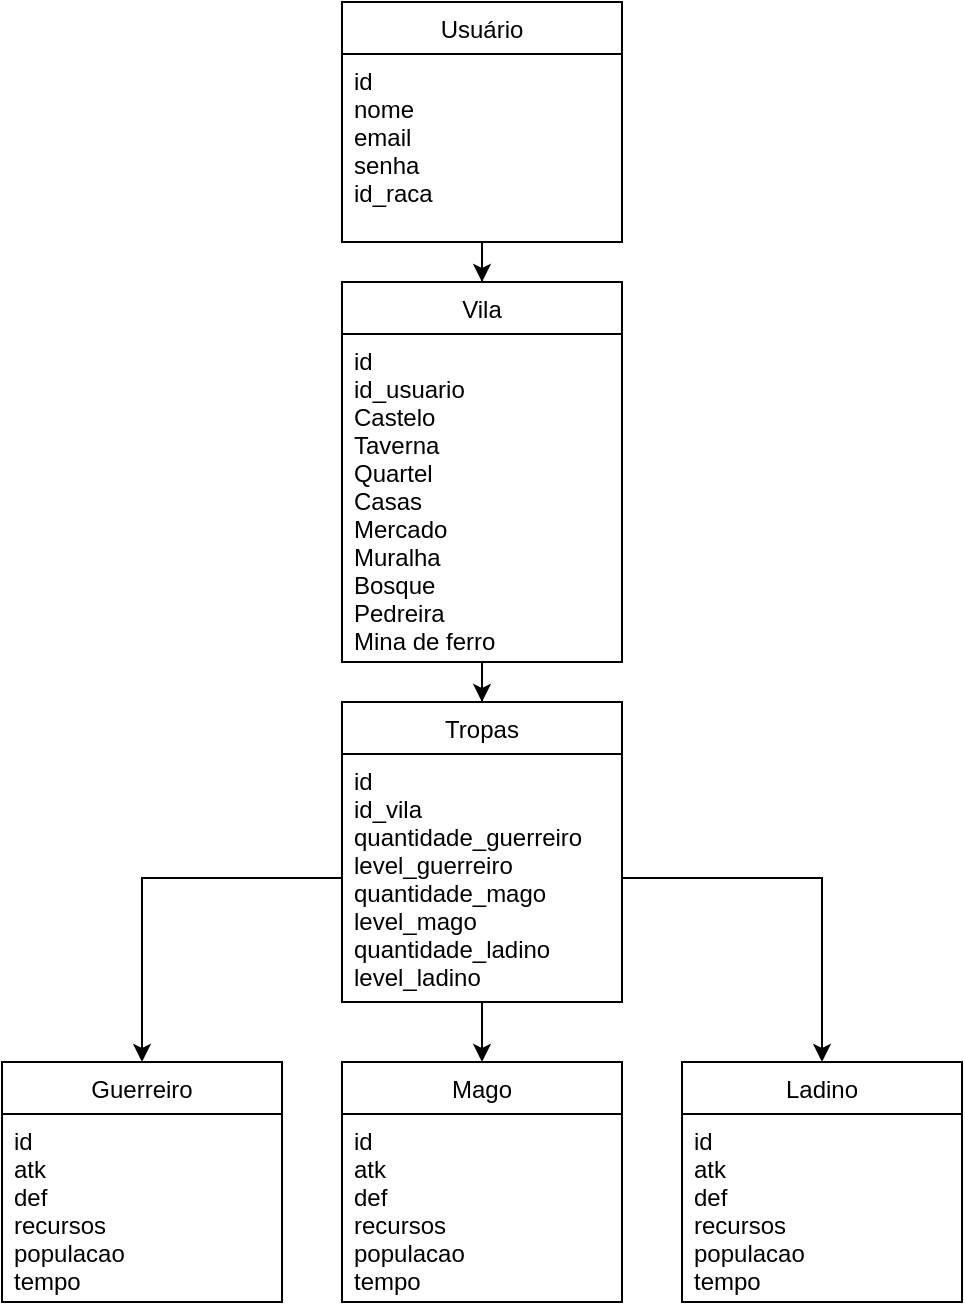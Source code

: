 <mxfile version="20.2.7" type="device"><diagram id="ADLRqtS-idfofcAXrsRO" name="Página-1"><mxGraphModel dx="1021" dy="614" grid="1" gridSize="10" guides="1" tooltips="1" connect="1" arrows="1" fold="1" page="1" pageScale="1" pageWidth="827" pageHeight="1169" math="0" shadow="0"><root><mxCell id="0"/><mxCell id="1" parent="0"/><mxCell id="Srqdn0NtxE-wB6OD8Hp4-21" value="" style="edgeStyle=orthogonalEdgeStyle;rounded=0;orthogonalLoop=1;jettySize=auto;html=1;entryX=0.5;entryY=0;entryDx=0;entryDy=0;" edge="1" parent="1" source="Srqdn0NtxE-wB6OD8Hp4-6" target="Srqdn0NtxE-wB6OD8Hp4-10"><mxGeometry relative="1" as="geometry"><Array as="points"/></mxGeometry></mxCell><mxCell id="Srqdn0NtxE-wB6OD8Hp4-6" value="Usuário" style="swimlane;fontStyle=0;childLayout=stackLayout;horizontal=1;startSize=26;fillColor=none;horizontalStack=0;resizeParent=1;resizeParentMax=0;resizeLast=0;collapsible=1;marginBottom=0;" vertex="1" parent="1"><mxGeometry x="380" y="40" width="140" height="120" as="geometry"/></mxCell><mxCell id="Srqdn0NtxE-wB6OD8Hp4-7" value="id&#10;nome&#10;email&#10;senha&#10;id_raca" style="text;strokeColor=none;fillColor=none;align=left;verticalAlign=top;spacingLeft=4;spacingRight=4;overflow=hidden;rotatable=0;points=[[0,0.5],[1,0.5]];portConstraint=eastwest;" vertex="1" parent="Srqdn0NtxE-wB6OD8Hp4-6"><mxGeometry y="26" width="140" height="94" as="geometry"/></mxCell><mxCell id="Srqdn0NtxE-wB6OD8Hp4-22" style="edgeStyle=orthogonalEdgeStyle;rounded=0;orthogonalLoop=1;jettySize=auto;html=1;entryX=0.5;entryY=0;entryDx=0;entryDy=0;" edge="1" parent="1" source="Srqdn0NtxE-wB6OD8Hp4-10" target="Srqdn0NtxE-wB6OD8Hp4-13"><mxGeometry relative="1" as="geometry"/></mxCell><mxCell id="Srqdn0NtxE-wB6OD8Hp4-10" value="Vila" style="swimlane;fontStyle=0;childLayout=stackLayout;horizontal=1;startSize=26;fillColor=none;horizontalStack=0;resizeParent=1;resizeParentMax=0;resizeLast=0;collapsible=1;marginBottom=0;" vertex="1" parent="1"><mxGeometry x="380" y="180" width="140" height="190" as="geometry"/></mxCell><mxCell id="Srqdn0NtxE-wB6OD8Hp4-11" value="id&#10;id_usuario&#10;Castelo&#10;Taverna&#10;Quartel&#10;Casas&#10;Mercado&#10;Muralha&#10;Bosque&#10;Pedreira&#10;Mina de ferro&#10;" style="text;strokeColor=none;fillColor=none;align=left;verticalAlign=top;spacingLeft=4;spacingRight=4;overflow=hidden;rotatable=0;points=[[0,0.5],[1,0.5]];portConstraint=eastwest;" vertex="1" parent="Srqdn0NtxE-wB6OD8Hp4-10"><mxGeometry y="26" width="140" height="164" as="geometry"/></mxCell><mxCell id="Srqdn0NtxE-wB6OD8Hp4-23" style="edgeStyle=orthogonalEdgeStyle;rounded=0;orthogonalLoop=1;jettySize=auto;html=1;entryX=0.5;entryY=0;entryDx=0;entryDy=0;" edge="1" parent="1" source="Srqdn0NtxE-wB6OD8Hp4-13" target="Srqdn0NtxE-wB6OD8Hp4-17"><mxGeometry relative="1" as="geometry"/></mxCell><mxCell id="Srqdn0NtxE-wB6OD8Hp4-13" value="Tropas" style="swimlane;fontStyle=0;childLayout=stackLayout;horizontal=1;startSize=26;fillColor=none;horizontalStack=0;resizeParent=1;resizeParentMax=0;resizeLast=0;collapsible=1;marginBottom=0;" vertex="1" parent="1"><mxGeometry x="380" y="390" width="140" height="150" as="geometry"/></mxCell><mxCell id="Srqdn0NtxE-wB6OD8Hp4-14" value="id&#10;id_vila&#10;quantidade_guerreiro&#10;level_guerreiro&#10;quantidade_mago&#10;level_mago&#10;quantidade_ladino&#10;level_ladino" style="text;strokeColor=none;fillColor=none;align=left;verticalAlign=top;spacingLeft=4;spacingRight=4;overflow=hidden;rotatable=0;points=[[0,0.5],[1,0.5]];portConstraint=eastwest;" vertex="1" parent="Srqdn0NtxE-wB6OD8Hp4-13"><mxGeometry y="26" width="140" height="124" as="geometry"/></mxCell><mxCell id="Srqdn0NtxE-wB6OD8Hp4-15" value="Guerreiro" style="swimlane;fontStyle=0;childLayout=stackLayout;horizontal=1;startSize=26;fillColor=none;horizontalStack=0;resizeParent=1;resizeParentMax=0;resizeLast=0;collapsible=1;marginBottom=0;" vertex="1" parent="1"><mxGeometry x="210" y="570" width="140" height="120" as="geometry"/></mxCell><mxCell id="Srqdn0NtxE-wB6OD8Hp4-16" value="id&#10;atk&#10;def&#10;recursos&#10;populacao&#10;tempo&#10;" style="text;strokeColor=none;fillColor=none;align=left;verticalAlign=top;spacingLeft=4;spacingRight=4;overflow=hidden;rotatable=0;points=[[0,0.5],[1,0.5]];portConstraint=eastwest;" vertex="1" parent="Srqdn0NtxE-wB6OD8Hp4-15"><mxGeometry y="26" width="140" height="94" as="geometry"/></mxCell><mxCell id="Srqdn0NtxE-wB6OD8Hp4-17" value="Mago" style="swimlane;fontStyle=0;childLayout=stackLayout;horizontal=1;startSize=26;fillColor=none;horizontalStack=0;resizeParent=1;resizeParentMax=0;resizeLast=0;collapsible=1;marginBottom=0;" vertex="1" parent="1"><mxGeometry x="380" y="570" width="140" height="120" as="geometry"/></mxCell><mxCell id="Srqdn0NtxE-wB6OD8Hp4-18" value="id&#10;atk&#10;def&#10;recursos&#10;populacao&#10;tempo&#10;" style="text;strokeColor=none;fillColor=none;align=left;verticalAlign=top;spacingLeft=4;spacingRight=4;overflow=hidden;rotatable=0;points=[[0,0.5],[1,0.5]];portConstraint=eastwest;" vertex="1" parent="Srqdn0NtxE-wB6OD8Hp4-17"><mxGeometry y="26" width="140" height="94" as="geometry"/></mxCell><mxCell id="Srqdn0NtxE-wB6OD8Hp4-19" value="Ladino" style="swimlane;fontStyle=0;childLayout=stackLayout;horizontal=1;startSize=26;fillColor=none;horizontalStack=0;resizeParent=1;resizeParentMax=0;resizeLast=0;collapsible=1;marginBottom=0;" vertex="1" parent="1"><mxGeometry x="550" y="570" width="140" height="120" as="geometry"/></mxCell><mxCell id="Srqdn0NtxE-wB6OD8Hp4-20" value="id&#10;atk&#10;def&#10;recursos&#10;populacao&#10;tempo&#10;" style="text;strokeColor=none;fillColor=none;align=left;verticalAlign=top;spacingLeft=4;spacingRight=4;overflow=hidden;rotatable=0;points=[[0,0.5],[1,0.5]];portConstraint=eastwest;" vertex="1" parent="Srqdn0NtxE-wB6OD8Hp4-19"><mxGeometry y="26" width="140" height="94" as="geometry"/></mxCell><mxCell id="Srqdn0NtxE-wB6OD8Hp4-24" style="edgeStyle=orthogonalEdgeStyle;rounded=0;orthogonalLoop=1;jettySize=auto;html=1;entryX=0.5;entryY=0;entryDx=0;entryDy=0;" edge="1" parent="1" source="Srqdn0NtxE-wB6OD8Hp4-14" target="Srqdn0NtxE-wB6OD8Hp4-19"><mxGeometry relative="1" as="geometry"/></mxCell><mxCell id="Srqdn0NtxE-wB6OD8Hp4-25" style="edgeStyle=orthogonalEdgeStyle;rounded=0;orthogonalLoop=1;jettySize=auto;html=1;entryX=0.5;entryY=0;entryDx=0;entryDy=0;" edge="1" parent="1" source="Srqdn0NtxE-wB6OD8Hp4-14" target="Srqdn0NtxE-wB6OD8Hp4-15"><mxGeometry relative="1" as="geometry"/></mxCell></root></mxGraphModel></diagram></mxfile>